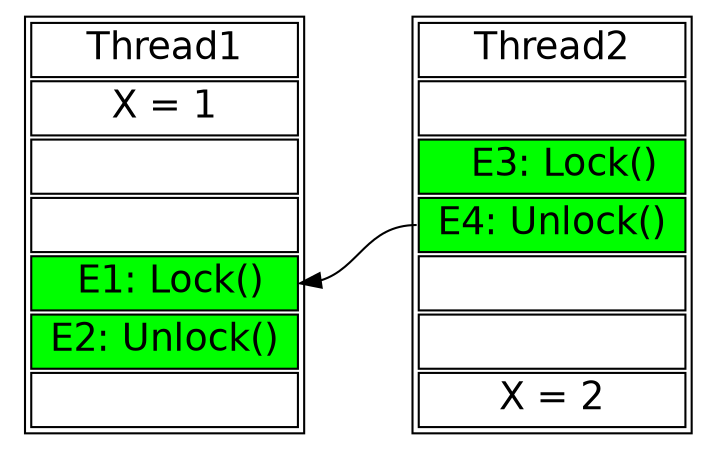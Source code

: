digraph exa1 {
  rankdir="LR"
  node [shape=plaintext fontname="Helvetica" rankdir="LR" labeljust="r" fontsize=18 ];
   T1  [label=<<TABLE BGCOLOR="white">  
      <tr>  <td port="0"> Thread1 </td> </tr> 
      <tr>  <td> X = 1 </td> </tr> 
      <tr>  <td >   </td> </tr> 
      <tr>  <td >   </td> </tr> 
      <tr>  <td bgcolor="green" port="lock">  E1: Lock() </td> </tr> 
      <tr>  <td bgcolor="green" port="unlock"> E2: Unlock() </td> </tr> 
      <tr>  <td port="end">   </td> </tr> 
      </TABLE>>
    ]

   T2  [label=<<TABLE BGCOLOR="white">  
      <tr>  <td port="0"> Thread2 </td> </tr> 
      <tr>  <td >   </td> </tr> 
      <tr>  <td bgcolor="green" port="lock">   E3: Lock() </td> </tr> 
      <tr>  <td bgcolor="green" port="unlock"> E4: Unlock() </td> </tr> 
      <tr>  <td >   </td> </tr> 
      <tr>  <td >   </td> </tr> 
      <tr>  <td port="end"> X = 2 </td> </tr> 
      </TABLE>>
    ]




    T1:end -> T2:end [color="white" style="invis"];
    T1:0 -> T2:0 [color="white" style="invis"];
    T2:unlock -> T1:lock;
}
